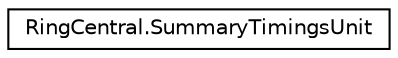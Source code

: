 digraph "Graphical Class Hierarchy"
{
 // LATEX_PDF_SIZE
  edge [fontname="Helvetica",fontsize="10",labelfontname="Helvetica",labelfontsize="10"];
  node [fontname="Helvetica",fontsize="10",shape=record];
  rankdir="LR";
  Node0 [label="RingCentral.SummaryTimingsUnit",height=0.2,width=0.4,color="black", fillcolor="white", style="filled",URL="$classRingCentral_1_1SummaryTimingsUnit.html",tooltip=" "];
}
